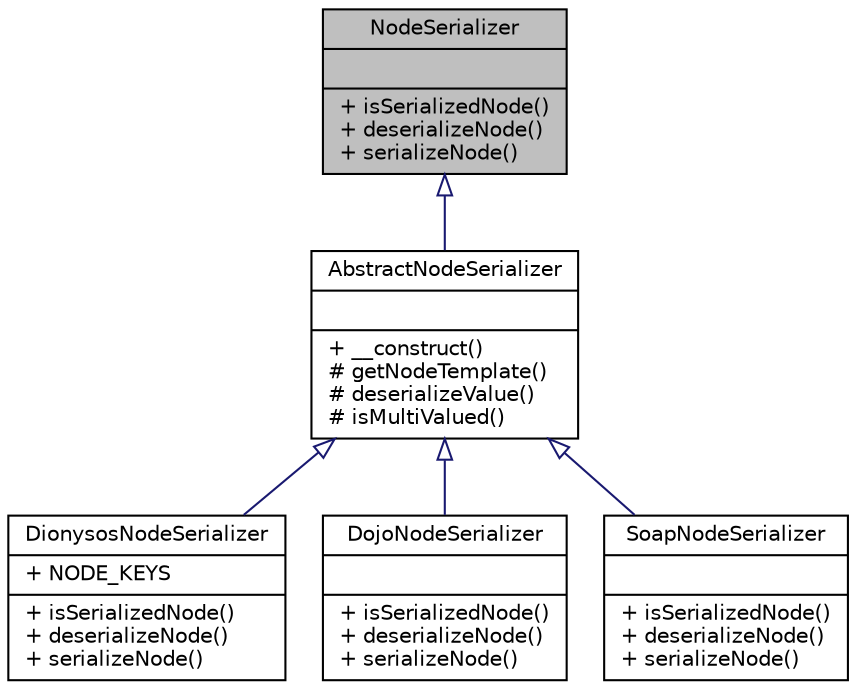 digraph "NodeSerializer"
{
  edge [fontname="Helvetica",fontsize="10",labelfontname="Helvetica",labelfontsize="10"];
  node [fontname="Helvetica",fontsize="10",shape=record];
  Node0 [label="{NodeSerializer\n||+ isSerializedNode()\l+ deserializeNode()\l+ serializeNode()\l}",height=0.2,width=0.4,color="black", fillcolor="grey75", style="filled", fontcolor="black"];
  Node0 -> Node1 [dir="back",color="midnightblue",fontsize="10",style="solid",arrowtail="onormal",fontname="Helvetica"];
  Node1 [label="{AbstractNodeSerializer\n||+ __construct()\l# getNodeTemplate()\l# deserializeValue()\l# isMultiValued()\l}",height=0.2,width=0.4,color="black", fillcolor="white", style="filled",URL="$classwcmf_1_1lib_1_1model_1_1impl_1_1_abstract_node_serializer.html",tooltip="NodeSerializerBase is a base class for NodeSerialize implementations. "];
  Node1 -> Node2 [dir="back",color="midnightblue",fontsize="10",style="solid",arrowtail="onormal",fontname="Helvetica"];
  Node2 [label="{DionysosNodeSerializer\n|+ NODE_KEYS\l|+ isSerializedNode()\l+ deserializeNode()\l+ serializeNode()\l}",height=0.2,width=0.4,color="black", fillcolor="white", style="filled",URL="$classwcmf_1_1lib_1_1model_1_1impl_1_1_dionysos_node_serializer.html",tooltip="DionysosNodeSerializer is used to serialize Nodes into the Dionysos format and vice versa..."];
  Node1 -> Node3 [dir="back",color="midnightblue",fontsize="10",style="solid",arrowtail="onormal",fontname="Helvetica"];
  Node3 [label="{DojoNodeSerializer\n||+ isSerializedNode()\l+ deserializeNode()\l+ serializeNode()\l}",height=0.2,width=0.4,color="black", fillcolor="white", style="filled",URL="$classwcmf_1_1lib_1_1model_1_1impl_1_1_dojo_node_serializer.html",tooltip="DojoNodeSerializer is used to serialize Nodes into the Dojo rest format and vice versa. "];
  Node1 -> Node4 [dir="back",color="midnightblue",fontsize="10",style="solid",arrowtail="onormal",fontname="Helvetica"];
  Node4 [label="{SoapNodeSerializer\n||+ isSerializedNode()\l+ deserializeNode()\l+ serializeNode()\l}",height=0.2,width=0.4,color="black", fillcolor="white", style="filled",URL="$classwcmf_1_1lib_1_1model_1_1impl_1_1_soap_node_serializer.html",tooltip="SoapNodeSerializer is used to serialize Nodes into the soap format and vice versa. "];
}
